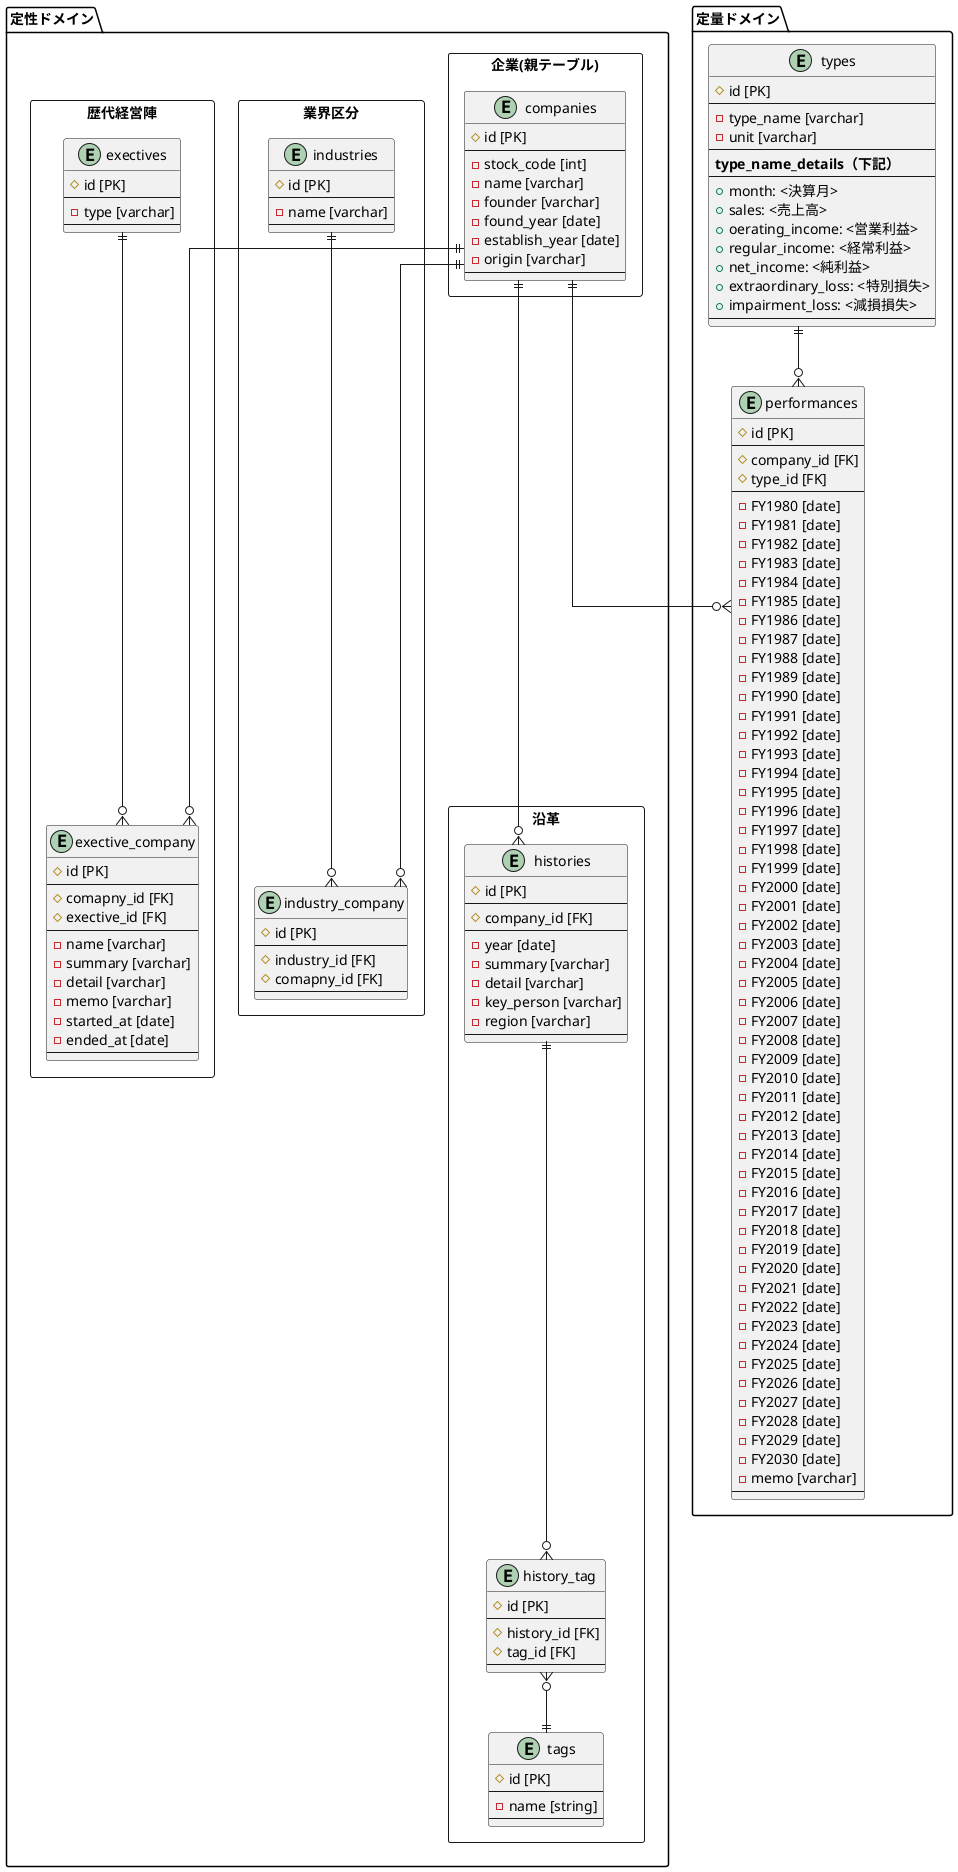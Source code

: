 @startuml

' avoid problems with angled crows feet
skinparam linetype ortho

package 定性ドメイン {
    package 企業(親テーブル) <<Rectangle>> {
        entity "companies" {
            # id [PK]
            --
            - stock_code [int]
            - name [varchar]
            - founder [varchar]
            - found_year [date]
            - establish_year [date]
            - origin [varchar]
            --
        }
    }

    package 業界区分 <<Rectangle>> {
        entity "industries" {
            # id [PK]
            --
            - name [varchar]
            --
        }

        entity "industry_company" {
            # id [PK]
            --
            # industry_id [FK]
            # comapny_id [FK]
            --
        }
    }

    package 沿革 <<Rectangle>> {
        entity "histories" {
            # id [PK]
            --
            # company_id [FK]
            --
            - year [date]
            - summary [varchar]
            - detail [varchar]
            - key_person [varchar]
            - region [varchar]
            --
        }

        entity "history_tag" {
            # id [PK]
            --
            # history_id [FK]
            # tag_id [FK]
            --
        }

        entity "tags" {
            # id [PK]
            --
            - name [string]
            --
        }
    }

    package  歴代経営陣 <<Rectangle>> {
        entity "exectives" {
            # id [PK]
            --
            - type [varchar]
            --
        }

        entity "exective_company" {
            # id [PK]
            --
            # comapny_id [FK]
            # exective_id [FK]
            --
            - name [varchar]
            - summary [varchar]
            - detail [varchar]
            - memo [varchar]
            - started_at [date]
            - ended_at [date]
            --
        }
    }
}

package 定量ドメイン {
    entity "performances" {
        # id [PK]
        --
        # company_id [FK]
        # type_id [FK]
        --
        - FY1980 [date]
        - FY1981 [date]
        - FY1982 [date]
        - FY1983 [date]
        - FY1984 [date]
        - FY1985 [date]
        - FY1986 [date]
        - FY1987 [date]
        - FY1988 [date]
        - FY1989 [date]
        - FY1990 [date]
        - FY1991 [date]
        - FY1992 [date]
        - FY1993 [date]
        - FY1994 [date]
        - FY1995 [date]
        - FY1996 [date]
        - FY1997 [date]
        - FY1998 [date]
        - FY1999 [date]
        - FY2000 [date]
        - FY2001 [date]
        - FY2002 [date]
        - FY2003 [date]
        - FY2004 [date]
        - FY2005 [date]
        - FY2006 [date]
        - FY2007 [date]
        - FY2008 [date]
        - FY2009 [date]
        - FY2010 [date]
        - FY2011 [date]
        - FY2012 [date]
        - FY2013 [date]
        - FY2014 [date]
        - FY2015 [date]
        - FY2016 [date]
        - FY2017 [date]
        - FY2018 [date]
        - FY2019 [date]
        - FY2020 [date]
        - FY2021 [date]
        - FY2022 [date]
        - FY2023 [date]
        - FY2024 [date]
        - FY2025 [date]
        - FY2026 [date]
        - FY2027 [date]
        - FY2028 [date]
        - FY2029 [date]
        - FY2030 [date]
        - memo [varchar]
        --
    }

    entity "types" {
        # id [PK]
        --
        - type_name [varchar]
        - unit [varchar]
        --
        <b>type_name_details（下記）</b>
        --
        + month: <決算月>
        + sales: <売上高>
        + oerating_income: <営業利益>
        + regular_income: <経常利益>
        + net_income: <純利益>
        + extraordinary_loss: <特別損失>
        + impairment_loss: <減損損失>
        --
    }
}

companies ||--o{ performances
companies ||--o{ industry_company
companies ||--o{ exective_company
exectives ||--o{ exective_company
industries ||--o{ industry_company
companies ||--o{ histories
histories ||--o{ history_tag
history_tag }o--|| tags
types ||--o{ performances
@enduml